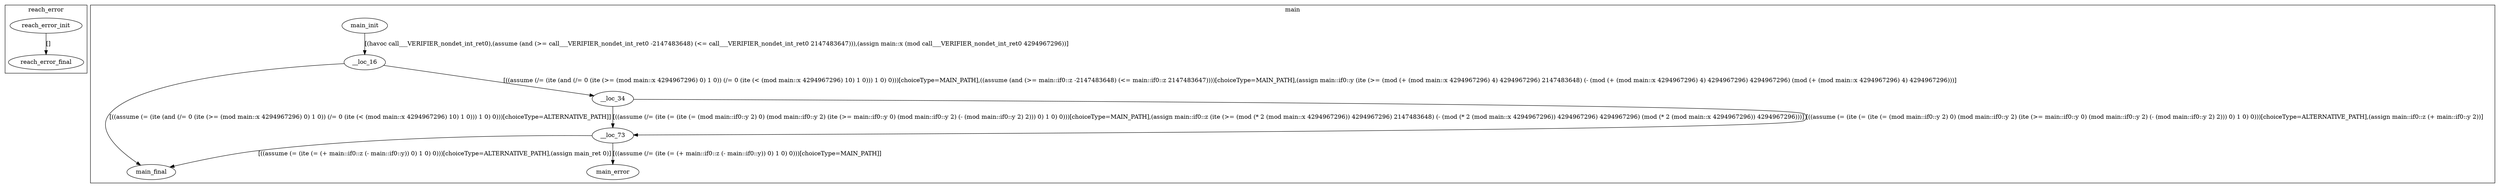 digraph G {
label="";
subgraph cluster_0 {
label="reach_error";
reach_error_init[];
reach_error_final[];
reach_error_init -> reach_error_final[label="[]"];

}
subgraph cluster_1 {
label="main";
main_init[];
main_final[];
__loc_16[];
__loc_34[];
__loc_73[];
main_error[];
__loc_16 -> main_final[label="[((assume (= (ite (and (/= 0 (ite (>= (mod main::x 4294967296) 0) 1 0)) (/= 0 (ite (< (mod main::x 4294967296) 10) 1 0))) 1 0) 0)))[choiceType=ALTERNATIVE_PATH]]"];
__loc_16 -> __loc_34[label="[((assume (/= (ite (and (/= 0 (ite (>= (mod main::x 4294967296) 0) 1 0)) (/= 0 (ite (< (mod main::x 4294967296) 10) 1 0))) 1 0) 0)))[choiceType=MAIN_PATH],((assume (and (>= main::if0::z -2147483648) (<= main::if0::z 2147483647))))[choiceType=MAIN_PATH],(assign main::if0::y (ite (>= (mod (+ (mod main::x 4294967296) 4) 4294967296) 2147483648) (- (mod (+ (mod main::x 4294967296) 4) 4294967296) 4294967296) (mod (+ (mod main::x 4294967296) 4) 4294967296)))]"];
__loc_73 -> main_error[label="[((assume (/= (ite (= (+ main::if0::z (- main::if0::y)) 0) 1 0) 0)))[choiceType=MAIN_PATH]]"];
__loc_73 -> main_final[label="[((assume (= (ite (= (+ main::if0::z (- main::if0::y)) 0) 1 0) 0)))[choiceType=ALTERNATIVE_PATH],(assign main_ret 0)]"];
__loc_34 -> __loc_73[label="[((assume (/= (ite (= (ite (= (mod main::if0::y 2) 0) (mod main::if0::y 2) (ite (>= main::if0::y 0) (mod main::if0::y 2) (- (mod main::if0::y 2) 2))) 0) 1 0) 0)))[choiceType=MAIN_PATH],(assign main::if0::z (ite (>= (mod (* 2 (mod main::x 4294967296)) 4294967296) 2147483648) (- (mod (* 2 (mod main::x 4294967296)) 4294967296) 4294967296) (mod (* 2 (mod main::x 4294967296)) 4294967296)))]"];
__loc_34 -> __loc_73[label="[((assume (= (ite (= (ite (= (mod main::if0::y 2) 0) (mod main::if0::y 2) (ite (>= main::if0::y 0) (mod main::if0::y 2) (- (mod main::if0::y 2) 2))) 0) 1 0) 0)))[choiceType=ALTERNATIVE_PATH],(assign main::if0::z (+ main::if0::y 2))]"];
main_init -> __loc_16[label="[(havoc call___VERIFIER_nondet_int_ret0),(assume (and (>= call___VERIFIER_nondet_int_ret0 -2147483648) (<= call___VERIFIER_nondet_int_ret0 2147483647))),(assign main::x (mod call___VERIFIER_nondet_int_ret0 4294967296))]"];

}
}
